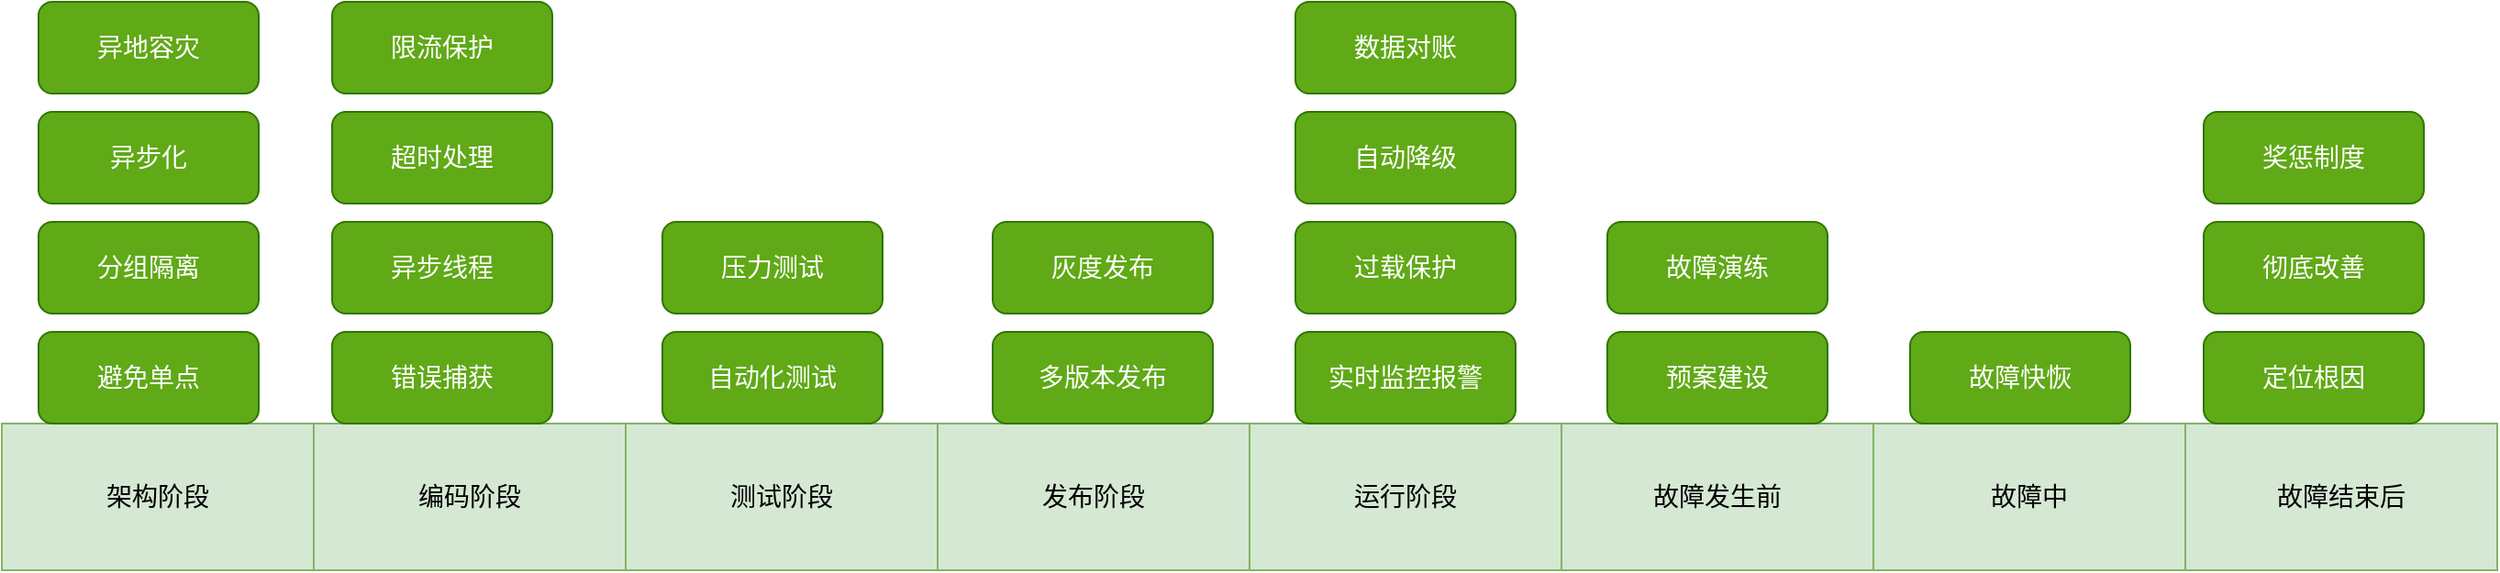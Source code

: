 <mxfile version="20.2.3" type="github">
  <diagram id="5xn9BYzp1G-W-8-P8qVu" name="第 1 页">
    <mxGraphModel dx="1234" dy="619" grid="1" gridSize="10" guides="1" tooltips="1" connect="1" arrows="1" fold="1" page="1" pageScale="1" pageWidth="827" pageHeight="1169" math="0" shadow="0">
      <root>
        <mxCell id="0" />
        <mxCell id="1" parent="0" />
        <mxCell id="mQ1RrCGEIN2foxukn7aQ-1" value="架构阶段" style="rounded=0;whiteSpace=wrap;html=1;fontSize=14;fillColor=#d5e8d4;strokeColor=#82b366;" vertex="1" parent="1">
          <mxGeometry x="20" y="270" width="170" height="80" as="geometry" />
        </mxCell>
        <mxCell id="mQ1RrCGEIN2foxukn7aQ-2" value="编码阶段" style="rounded=0;whiteSpace=wrap;html=1;fontSize=14;fillColor=#d5e8d4;strokeColor=#82b366;" vertex="1" parent="1">
          <mxGeometry x="190" y="270" width="170" height="80" as="geometry" />
        </mxCell>
        <mxCell id="mQ1RrCGEIN2foxukn7aQ-3" value="测试阶段" style="rounded=0;whiteSpace=wrap;html=1;fontSize=14;fillColor=#d5e8d4;strokeColor=#82b366;" vertex="1" parent="1">
          <mxGeometry x="360" y="270" width="170" height="80" as="geometry" />
        </mxCell>
        <mxCell id="mQ1RrCGEIN2foxukn7aQ-4" value="发布阶段" style="rounded=0;whiteSpace=wrap;html=1;fontSize=14;fillColor=#d5e8d4;strokeColor=#82b366;" vertex="1" parent="1">
          <mxGeometry x="530" y="270" width="170" height="80" as="geometry" />
        </mxCell>
        <mxCell id="mQ1RrCGEIN2foxukn7aQ-5" value="运行阶段" style="rounded=0;whiteSpace=wrap;html=1;fontSize=14;fillColor=#d5e8d4;strokeColor=#82b366;" vertex="1" parent="1">
          <mxGeometry x="700" y="270" width="170" height="80" as="geometry" />
        </mxCell>
        <mxCell id="mQ1RrCGEIN2foxukn7aQ-6" value="故障发生前" style="rounded=0;whiteSpace=wrap;html=1;fontSize=14;fillColor=#d5e8d4;strokeColor=#82b366;" vertex="1" parent="1">
          <mxGeometry x="870" y="270" width="170" height="80" as="geometry" />
        </mxCell>
        <mxCell id="mQ1RrCGEIN2foxukn7aQ-7" value="避免单点" style="rounded=1;whiteSpace=wrap;html=1;fontSize=14;fillColor=#60a917;fontColor=#ffffff;strokeColor=#2D7600;" vertex="1" parent="1">
          <mxGeometry x="40" y="220" width="120" height="50" as="geometry" />
        </mxCell>
        <mxCell id="mQ1RrCGEIN2foxukn7aQ-8" value="分组隔离" style="rounded=1;whiteSpace=wrap;html=1;fontSize=14;fillColor=#60a917;strokeColor=#2D7600;fontColor=#FFFFFF;" vertex="1" parent="1">
          <mxGeometry x="40" y="160" width="120" height="50" as="geometry" />
        </mxCell>
        <mxCell id="mQ1RrCGEIN2foxukn7aQ-9" value="异步化" style="rounded=1;whiteSpace=wrap;html=1;fontSize=14;fillColor=#60a917;strokeColor=#2D7600;fontColor=#FFFFFF;" vertex="1" parent="1">
          <mxGeometry x="40" y="100" width="120" height="50" as="geometry" />
        </mxCell>
        <mxCell id="mQ1RrCGEIN2foxukn7aQ-10" value="异地容灾" style="rounded=1;whiteSpace=wrap;html=1;fontSize=14;fillColor=#60a917;strokeColor=#2D7600;fontColor=#FFFFFF;" vertex="1" parent="1">
          <mxGeometry x="40" y="40" width="120" height="50" as="geometry" />
        </mxCell>
        <mxCell id="mQ1RrCGEIN2foxukn7aQ-11" value="错误捕获" style="rounded=1;whiteSpace=wrap;html=1;fontSize=14;fillColor=#60a917;strokeColor=#2D7600;fontColor=#FFFFFF;" vertex="1" parent="1">
          <mxGeometry x="200" y="220" width="120" height="50" as="geometry" />
        </mxCell>
        <mxCell id="mQ1RrCGEIN2foxukn7aQ-12" value="异步线程" style="rounded=1;whiteSpace=wrap;html=1;fontSize=14;fillColor=#60a917;strokeColor=#2D7600;fontColor=#FFFFFF;" vertex="1" parent="1">
          <mxGeometry x="200" y="160" width="120" height="50" as="geometry" />
        </mxCell>
        <mxCell id="mQ1RrCGEIN2foxukn7aQ-13" value="超时处理" style="rounded=1;whiteSpace=wrap;html=1;fontSize=14;fillColor=#60a917;strokeColor=#2D7600;fontColor=#FFFFFF;" vertex="1" parent="1">
          <mxGeometry x="200" y="100" width="120" height="50" as="geometry" />
        </mxCell>
        <mxCell id="mQ1RrCGEIN2foxukn7aQ-14" value="限流保护" style="rounded=1;whiteSpace=wrap;html=1;fontSize=14;fillColor=#60a917;strokeColor=#2D7600;fontColor=#FFFFFF;" vertex="1" parent="1">
          <mxGeometry x="200" y="40" width="120" height="50" as="geometry" />
        </mxCell>
        <mxCell id="mQ1RrCGEIN2foxukn7aQ-15" value="自动化测试" style="rounded=1;whiteSpace=wrap;html=1;fontSize=14;fillColor=#60a917;strokeColor=#2D7600;fontColor=#FFFFFF;" vertex="1" parent="1">
          <mxGeometry x="380" y="220" width="120" height="50" as="geometry" />
        </mxCell>
        <mxCell id="mQ1RrCGEIN2foxukn7aQ-16" value="压力测试" style="rounded=1;whiteSpace=wrap;html=1;fontSize=14;fillColor=#60a917;strokeColor=#2D7600;fontColor=#FFFFFF;" vertex="1" parent="1">
          <mxGeometry x="380" y="160" width="120" height="50" as="geometry" />
        </mxCell>
        <mxCell id="mQ1RrCGEIN2foxukn7aQ-17" value="多版本发布" style="rounded=1;whiteSpace=wrap;html=1;fontSize=14;fillColor=#60a917;strokeColor=#2D7600;fontColor=#FFFFFF;" vertex="1" parent="1">
          <mxGeometry x="560" y="220" width="120" height="50" as="geometry" />
        </mxCell>
        <mxCell id="mQ1RrCGEIN2foxukn7aQ-18" value="灰度发布" style="rounded=1;whiteSpace=wrap;html=1;fontSize=14;fillColor=#60a917;strokeColor=#2D7600;fontColor=#FFFFFF;" vertex="1" parent="1">
          <mxGeometry x="560" y="160" width="120" height="50" as="geometry" />
        </mxCell>
        <mxCell id="mQ1RrCGEIN2foxukn7aQ-19" value="实时监控报警" style="rounded=1;whiteSpace=wrap;html=1;fontSize=14;fillColor=#60a917;strokeColor=#2D7600;fontColor=#FFFFFF;" vertex="1" parent="1">
          <mxGeometry x="725" y="220" width="120" height="50" as="geometry" />
        </mxCell>
        <mxCell id="mQ1RrCGEIN2foxukn7aQ-20" value="过载保护" style="rounded=1;whiteSpace=wrap;html=1;fontSize=14;fillColor=#60a917;strokeColor=#2D7600;fontColor=#FFFFFF;" vertex="1" parent="1">
          <mxGeometry x="725" y="160" width="120" height="50" as="geometry" />
        </mxCell>
        <mxCell id="mQ1RrCGEIN2foxukn7aQ-21" value="自动降级" style="rounded=1;whiteSpace=wrap;html=1;fontSize=14;fillColor=#60a917;strokeColor=#2D7600;fontColor=#FFFFFF;" vertex="1" parent="1">
          <mxGeometry x="725" y="100" width="120" height="50" as="geometry" />
        </mxCell>
        <mxCell id="mQ1RrCGEIN2foxukn7aQ-22" value="数据对账" style="rounded=1;whiteSpace=wrap;html=1;fontSize=14;fillColor=#60a917;strokeColor=#2D7600;fontColor=#FFFFFF;" vertex="1" parent="1">
          <mxGeometry x="725" y="40" width="120" height="50" as="geometry" />
        </mxCell>
        <mxCell id="mQ1RrCGEIN2foxukn7aQ-23" value="预案建设" style="rounded=1;whiteSpace=wrap;html=1;fontSize=14;fillColor=#60a917;strokeColor=#2D7600;fontColor=#FFFFFF;" vertex="1" parent="1">
          <mxGeometry x="895" y="220" width="120" height="50" as="geometry" />
        </mxCell>
        <mxCell id="mQ1RrCGEIN2foxukn7aQ-25" value="故障中" style="rounded=0;whiteSpace=wrap;html=1;fontSize=14;fillColor=#d5e8d4;strokeColor=#82b366;" vertex="1" parent="1">
          <mxGeometry x="1040" y="270" width="170" height="80" as="geometry" />
        </mxCell>
        <mxCell id="mQ1RrCGEIN2foxukn7aQ-26" value="故障结束后" style="rounded=0;whiteSpace=wrap;html=1;fontSize=14;fillColor=#d5e8d4;strokeColor=#82b366;" vertex="1" parent="1">
          <mxGeometry x="1210" y="270" width="170" height="80" as="geometry" />
        </mxCell>
        <mxCell id="mQ1RrCGEIN2foxukn7aQ-27" value="故障演练" style="rounded=1;whiteSpace=wrap;html=1;fontSize=14;fillColor=#60a917;strokeColor=#2D7600;fontColor=#FFFFFF;" vertex="1" parent="1">
          <mxGeometry x="895" y="160" width="120" height="50" as="geometry" />
        </mxCell>
        <mxCell id="mQ1RrCGEIN2foxukn7aQ-28" value="故障快恢" style="rounded=1;whiteSpace=wrap;html=1;fontSize=14;fillColor=#60a917;strokeColor=#2D7600;fontColor=#FFFFFF;" vertex="1" parent="1">
          <mxGeometry x="1060" y="220" width="120" height="50" as="geometry" />
        </mxCell>
        <mxCell id="mQ1RrCGEIN2foxukn7aQ-29" value="定位根因" style="rounded=1;whiteSpace=wrap;html=1;fontSize=14;fillColor=#60a917;strokeColor=#2D7600;fontColor=#FFFFFF;" vertex="1" parent="1">
          <mxGeometry x="1220" y="220" width="120" height="50" as="geometry" />
        </mxCell>
        <mxCell id="mQ1RrCGEIN2foxukn7aQ-30" value="彻底改善" style="rounded=1;whiteSpace=wrap;html=1;fontSize=14;fillColor=#60a917;strokeColor=#2D7600;fontColor=#FFFFFF;" vertex="1" parent="1">
          <mxGeometry x="1220" y="160" width="120" height="50" as="geometry" />
        </mxCell>
        <mxCell id="mQ1RrCGEIN2foxukn7aQ-31" value="奖惩制度" style="rounded=1;whiteSpace=wrap;html=1;fontSize=14;fillColor=#60a917;strokeColor=#2D7600;fontColor=#FFFFFF;" vertex="1" parent="1">
          <mxGeometry x="1220" y="100" width="120" height="50" as="geometry" />
        </mxCell>
      </root>
    </mxGraphModel>
  </diagram>
</mxfile>
